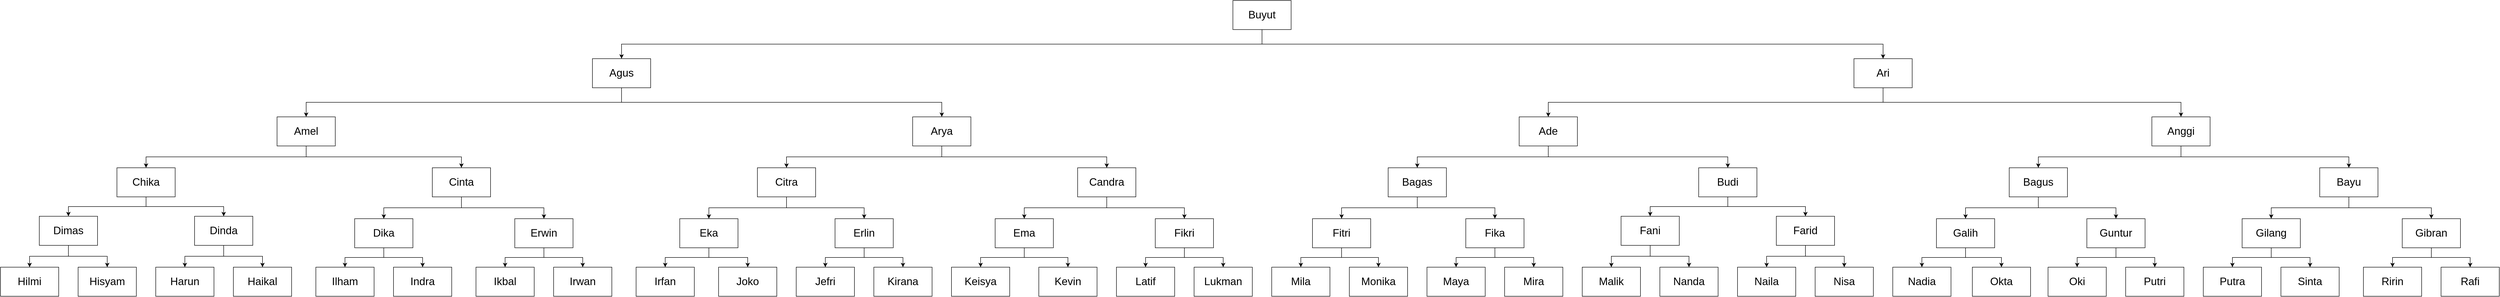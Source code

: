 <mxfile version="20.4.1" type="device"><diagram id="p3vUcZ-aBNXebe9ibg3C" name="Halaman-1"><mxGraphModel dx="4494" dy="1709" grid="1" gridSize="10" guides="1" tooltips="1" connect="1" arrows="1" fold="1" page="1" pageScale="1" pageWidth="827" pageHeight="1169" math="0" shadow="0"><root><mxCell id="0"/><mxCell id="1" parent="0"/><mxCell id="5IPnTaFamAtu9_tIK5I4-37" style="edgeStyle=orthogonalEdgeStyle;rounded=0;orthogonalLoop=1;jettySize=auto;html=1;exitX=0.5;exitY=1;exitDx=0;exitDy=0;entryX=0.5;entryY=0;entryDx=0;entryDy=0;fontSize=22;" parent="1" source="5IPnTaFamAtu9_tIK5I4-1" target="5IPnTaFamAtu9_tIK5I4-28" edge="1"><mxGeometry relative="1" as="geometry"/></mxCell><mxCell id="5IPnTaFamAtu9_tIK5I4-38" style="edgeStyle=orthogonalEdgeStyle;rounded=0;orthogonalLoop=1;jettySize=auto;html=1;exitX=0.5;exitY=1;exitDx=0;exitDy=0;entryX=0.5;entryY=0;entryDx=0;entryDy=0;fontSize=22;" parent="1" source="5IPnTaFamAtu9_tIK5I4-1" target="5IPnTaFamAtu9_tIK5I4-29" edge="1"><mxGeometry relative="1" as="geometry"/></mxCell><mxCell id="5IPnTaFamAtu9_tIK5I4-1" value="&lt;font style=&quot;font-size: 22px;&quot;&gt;Chika&lt;/font&gt;" style="rounded=0;whiteSpace=wrap;html=1;fontSize=22;" parent="1" vertex="1"><mxGeometry x="-2170" y="485" width="120" height="60" as="geometry"/></mxCell><mxCell id="5IPnTaFamAtu9_tIK5I4-73" style="edgeStyle=orthogonalEdgeStyle;rounded=0;orthogonalLoop=1;jettySize=auto;html=1;exitX=0.5;exitY=1;exitDx=0;exitDy=0;entryX=0.5;entryY=0;entryDx=0;entryDy=0;fontSize=22;" parent="1" source="5IPnTaFamAtu9_tIK5I4-2" target="5IPnTaFamAtu9_tIK5I4-71" edge="1"><mxGeometry relative="1" as="geometry"/></mxCell><mxCell id="5IPnTaFamAtu9_tIK5I4-74" style="edgeStyle=orthogonalEdgeStyle;rounded=0;orthogonalLoop=1;jettySize=auto;html=1;exitX=0.5;exitY=1;exitDx=0;exitDy=0;entryX=0.5;entryY=0;entryDx=0;entryDy=0;fontSize=22;" parent="1" source="5IPnTaFamAtu9_tIK5I4-2" target="5IPnTaFamAtu9_tIK5I4-72" edge="1"><mxGeometry relative="1" as="geometry"/></mxCell><mxCell id="5IPnTaFamAtu9_tIK5I4-2" value="&lt;font style=&quot;font-size: 22px;&quot;&gt;Bayu&lt;/font&gt;" style="rounded=0;whiteSpace=wrap;html=1;fontSize=22;" parent="1" vertex="1"><mxGeometry x="2370" y="485" width="120" height="60" as="geometry"/></mxCell><mxCell id="5IPnTaFamAtu9_tIK5I4-69" style="edgeStyle=orthogonalEdgeStyle;rounded=0;orthogonalLoop=1;jettySize=auto;html=1;exitX=0.5;exitY=1;exitDx=0;exitDy=0;entryX=0.5;entryY=0;entryDx=0;entryDy=0;fontSize=22;" parent="1" source="5IPnTaFamAtu9_tIK5I4-3" target="5IPnTaFamAtu9_tIK5I4-65" edge="1"><mxGeometry relative="1" as="geometry"/></mxCell><mxCell id="5IPnTaFamAtu9_tIK5I4-70" style="edgeStyle=orthogonalEdgeStyle;rounded=0;orthogonalLoop=1;jettySize=auto;html=1;exitX=0.5;exitY=1;exitDx=0;exitDy=0;entryX=0.5;entryY=0;entryDx=0;entryDy=0;fontSize=22;" parent="1" source="5IPnTaFamAtu9_tIK5I4-3" target="5IPnTaFamAtu9_tIK5I4-66" edge="1"><mxGeometry relative="1" as="geometry"/></mxCell><mxCell id="5IPnTaFamAtu9_tIK5I4-3" value="&lt;font style=&quot;font-size: 22px;&quot;&gt;Bagus&lt;/font&gt;" style="rounded=0;whiteSpace=wrap;html=1;fontSize=22;" parent="1" vertex="1"><mxGeometry x="1730" y="485" width="120" height="60" as="geometry"/></mxCell><mxCell id="5IPnTaFamAtu9_tIK5I4-67" style="edgeStyle=orthogonalEdgeStyle;rounded=0;orthogonalLoop=1;jettySize=auto;html=1;exitX=0.5;exitY=1;exitDx=0;exitDy=0;entryX=0.5;entryY=0;entryDx=0;entryDy=0;fontSize=22;" parent="1" source="5IPnTaFamAtu9_tIK5I4-4" target="5IPnTaFamAtu9_tIK5I4-48" edge="1"><mxGeometry relative="1" as="geometry"/></mxCell><mxCell id="5IPnTaFamAtu9_tIK5I4-68" style="edgeStyle=orthogonalEdgeStyle;rounded=0;orthogonalLoop=1;jettySize=auto;html=1;exitX=0.5;exitY=1;exitDx=0;exitDy=0;entryX=0.5;entryY=0;entryDx=0;entryDy=0;fontSize=22;" parent="1" source="5IPnTaFamAtu9_tIK5I4-4" target="5IPnTaFamAtu9_tIK5I4-64" edge="1"><mxGeometry relative="1" as="geometry"/></mxCell><mxCell id="5IPnTaFamAtu9_tIK5I4-4" value="&lt;font style=&quot;font-size: 22px;&quot;&gt;Budi&lt;/font&gt;" style="rounded=0;whiteSpace=wrap;html=1;fontSize=22;" parent="1" vertex="1"><mxGeometry x="1090" y="485" width="120" height="60" as="geometry"/></mxCell><mxCell id="5IPnTaFamAtu9_tIK5I4-62" style="edgeStyle=orthogonalEdgeStyle;rounded=0;orthogonalLoop=1;jettySize=auto;html=1;exitX=0.5;exitY=1;exitDx=0;exitDy=0;entryX=0.5;entryY=0;entryDx=0;entryDy=0;fontSize=22;" parent="1" source="5IPnTaFamAtu9_tIK5I4-5" target="5IPnTaFamAtu9_tIK5I4-50" edge="1"><mxGeometry relative="1" as="geometry"/></mxCell><mxCell id="5IPnTaFamAtu9_tIK5I4-63" style="edgeStyle=orthogonalEdgeStyle;rounded=0;orthogonalLoop=1;jettySize=auto;html=1;exitX=0.5;exitY=1;exitDx=0;exitDy=0;entryX=0.5;entryY=0;entryDx=0;entryDy=0;fontSize=22;" parent="1" source="5IPnTaFamAtu9_tIK5I4-5" target="5IPnTaFamAtu9_tIK5I4-49" edge="1"><mxGeometry relative="1" as="geometry"/></mxCell><mxCell id="5IPnTaFamAtu9_tIK5I4-5" value="&lt;font style=&quot;font-size: 22px;&quot;&gt;Bagas&lt;/font&gt;" style="rounded=0;whiteSpace=wrap;html=1;fontSize=22;" parent="1" vertex="1"><mxGeometry x="450" y="485" width="120" height="60" as="geometry"/></mxCell><mxCell id="5IPnTaFamAtu9_tIK5I4-26" style="edgeStyle=orthogonalEdgeStyle;rounded=0;orthogonalLoop=1;jettySize=auto;html=1;exitX=0.5;exitY=1;exitDx=0;exitDy=0;fontSize=22;" parent="1" source="5IPnTaFamAtu9_tIK5I4-6" target="5IPnTaFamAtu9_tIK5I4-3" edge="1"><mxGeometry relative="1" as="geometry"/></mxCell><mxCell id="5IPnTaFamAtu9_tIK5I4-27" style="edgeStyle=orthogonalEdgeStyle;rounded=0;orthogonalLoop=1;jettySize=auto;html=1;exitX=0.5;exitY=1;exitDx=0;exitDy=0;entryX=0.5;entryY=0;entryDx=0;entryDy=0;fontSize=22;" parent="1" source="5IPnTaFamAtu9_tIK5I4-6" target="5IPnTaFamAtu9_tIK5I4-2" edge="1"><mxGeometry relative="1" as="geometry"/></mxCell><mxCell id="5IPnTaFamAtu9_tIK5I4-6" value="&lt;font style=&quot;font-size: 22px;&quot;&gt;Anggi&lt;/font&gt;" style="rounded=0;whiteSpace=wrap;html=1;fontSize=22;" parent="1" vertex="1"><mxGeometry x="2024" y="380" width="120" height="60" as="geometry"/></mxCell><mxCell id="5IPnTaFamAtu9_tIK5I4-24" style="edgeStyle=orthogonalEdgeStyle;rounded=0;orthogonalLoop=1;jettySize=auto;html=1;exitX=0.5;exitY=1;exitDx=0;exitDy=0;entryX=0.5;entryY=0;entryDx=0;entryDy=0;fontSize=22;" parent="1" source="5IPnTaFamAtu9_tIK5I4-7" target="5IPnTaFamAtu9_tIK5I4-5" edge="1"><mxGeometry relative="1" as="geometry"/></mxCell><mxCell id="5IPnTaFamAtu9_tIK5I4-25" style="edgeStyle=orthogonalEdgeStyle;rounded=0;orthogonalLoop=1;jettySize=auto;html=1;exitX=0.5;exitY=1;exitDx=0;exitDy=0;entryX=0.5;entryY=0;entryDx=0;entryDy=0;fontSize=22;" parent="1" source="5IPnTaFamAtu9_tIK5I4-7" target="5IPnTaFamAtu9_tIK5I4-4" edge="1"><mxGeometry relative="1" as="geometry"/></mxCell><mxCell id="5IPnTaFamAtu9_tIK5I4-7" value="&lt;font style=&quot;font-size: 22px;&quot;&gt;Ade&lt;/font&gt;" style="rounded=0;whiteSpace=wrap;html=1;fontSize=22;" parent="1" vertex="1"><mxGeometry x="720" y="380" width="120" height="60" as="geometry"/></mxCell><mxCell id="5IPnTaFamAtu9_tIK5I4-15" style="edgeStyle=orthogonalEdgeStyle;rounded=0;orthogonalLoop=1;jettySize=auto;html=1;exitX=0.5;exitY=1;exitDx=0;exitDy=0;entryX=0.5;entryY=0;entryDx=0;entryDy=0;fontSize=22;" parent="1" source="5IPnTaFamAtu9_tIK5I4-8" target="5IPnTaFamAtu9_tIK5I4-12" edge="1"><mxGeometry relative="1" as="geometry"/></mxCell><mxCell id="5IPnTaFamAtu9_tIK5I4-17" style="edgeStyle=orthogonalEdgeStyle;rounded=0;orthogonalLoop=1;jettySize=auto;html=1;exitX=0.5;exitY=1;exitDx=0;exitDy=0;entryX=0.5;entryY=0;entryDx=0;entryDy=0;fontSize=22;" parent="1" source="5IPnTaFamAtu9_tIK5I4-8" target="5IPnTaFamAtu9_tIK5I4-11" edge="1"><mxGeometry relative="1" as="geometry"/></mxCell><mxCell id="5IPnTaFamAtu9_tIK5I4-8" value="&lt;font style=&quot;font-size: 22px;&quot;&gt;Buyut&lt;/font&gt;" style="rounded=0;whiteSpace=wrap;html=1;fontSize=22;" parent="1" vertex="1"><mxGeometry x="130" y="140" width="120" height="60" as="geometry"/></mxCell><mxCell id="5IPnTaFamAtu9_tIK5I4-35" style="edgeStyle=orthogonalEdgeStyle;rounded=0;orthogonalLoop=1;jettySize=auto;html=1;exitX=0.5;exitY=1;exitDx=0;exitDy=0;entryX=0.5;entryY=0;entryDx=0;entryDy=0;fontSize=22;" parent="1" source="5IPnTaFamAtu9_tIK5I4-9" target="5IPnTaFamAtu9_tIK5I4-31" edge="1"><mxGeometry relative="1" as="geometry"/></mxCell><mxCell id="5IPnTaFamAtu9_tIK5I4-36" style="edgeStyle=orthogonalEdgeStyle;rounded=0;orthogonalLoop=1;jettySize=auto;html=1;exitX=0.5;exitY=1;exitDx=0;exitDy=0;entryX=0.5;entryY=0;entryDx=0;entryDy=0;fontSize=22;" parent="1" source="5IPnTaFamAtu9_tIK5I4-9" target="5IPnTaFamAtu9_tIK5I4-30" edge="1"><mxGeometry relative="1" as="geometry"/></mxCell><mxCell id="5IPnTaFamAtu9_tIK5I4-9" value="&lt;font style=&quot;font-size: 22px;&quot;&gt;Arya&lt;/font&gt;" style="rounded=0;whiteSpace=wrap;html=1;fontSize=22;" parent="1" vertex="1"><mxGeometry x="-530" y="380" width="120" height="60" as="geometry"/></mxCell><mxCell id="5IPnTaFamAtu9_tIK5I4-33" style="edgeStyle=orthogonalEdgeStyle;rounded=0;orthogonalLoop=1;jettySize=auto;html=1;exitX=0.5;exitY=1;exitDx=0;exitDy=0;entryX=0.5;entryY=0;entryDx=0;entryDy=0;fontSize=22;" parent="1" source="5IPnTaFamAtu9_tIK5I4-10" target="5IPnTaFamAtu9_tIK5I4-1" edge="1"><mxGeometry relative="1" as="geometry"/></mxCell><mxCell id="5IPnTaFamAtu9_tIK5I4-34" style="edgeStyle=orthogonalEdgeStyle;rounded=0;orthogonalLoop=1;jettySize=auto;html=1;exitX=0.5;exitY=1;exitDx=0;exitDy=0;entryX=0.5;entryY=0;entryDx=0;entryDy=0;fontSize=22;" parent="1" source="5IPnTaFamAtu9_tIK5I4-10" target="5IPnTaFamAtu9_tIK5I4-32" edge="1"><mxGeometry relative="1" as="geometry"/></mxCell><mxCell id="5IPnTaFamAtu9_tIK5I4-10" value="&lt;font style=&quot;font-size: 22px;&quot;&gt;Amel&lt;/font&gt;" style="rounded=0;whiteSpace=wrap;html=1;fontSize=22;" parent="1" vertex="1"><mxGeometry x="-1840" y="380" width="120" height="60" as="geometry"/></mxCell><mxCell id="5IPnTaFamAtu9_tIK5I4-20" style="edgeStyle=orthogonalEdgeStyle;rounded=0;orthogonalLoop=1;jettySize=auto;html=1;exitX=0.5;exitY=1;exitDx=0;exitDy=0;entryX=0.5;entryY=0;entryDx=0;entryDy=0;fontSize=22;" parent="1" source="5IPnTaFamAtu9_tIK5I4-11" target="5IPnTaFamAtu9_tIK5I4-7" edge="1"><mxGeometry relative="1" as="geometry"/></mxCell><mxCell id="5IPnTaFamAtu9_tIK5I4-21" style="edgeStyle=orthogonalEdgeStyle;rounded=0;orthogonalLoop=1;jettySize=auto;html=1;exitX=0.5;exitY=1;exitDx=0;exitDy=0;entryX=0.5;entryY=0;entryDx=0;entryDy=0;fontSize=22;" parent="1" source="5IPnTaFamAtu9_tIK5I4-11" target="5IPnTaFamAtu9_tIK5I4-6" edge="1"><mxGeometry relative="1" as="geometry"/></mxCell><mxCell id="5IPnTaFamAtu9_tIK5I4-11" value="&lt;font style=&quot;font-size: 22px;&quot;&gt;Ari&lt;/font&gt;" style="rounded=0;whiteSpace=wrap;html=1;fontSize=22;" parent="1" vertex="1"><mxGeometry x="1410" y="260" width="120" height="60" as="geometry"/></mxCell><mxCell id="5IPnTaFamAtu9_tIK5I4-18" style="edgeStyle=orthogonalEdgeStyle;rounded=0;orthogonalLoop=1;jettySize=auto;html=1;exitX=0.5;exitY=1;exitDx=0;exitDy=0;entryX=0.5;entryY=0;entryDx=0;entryDy=0;fontSize=22;" parent="1" source="5IPnTaFamAtu9_tIK5I4-12" target="5IPnTaFamAtu9_tIK5I4-10" edge="1"><mxGeometry relative="1" as="geometry"/></mxCell><mxCell id="5IPnTaFamAtu9_tIK5I4-19" style="edgeStyle=orthogonalEdgeStyle;rounded=0;orthogonalLoop=1;jettySize=auto;html=1;exitX=0.5;exitY=1;exitDx=0;exitDy=0;entryX=0.5;entryY=0;entryDx=0;entryDy=0;fontSize=22;" parent="1" source="5IPnTaFamAtu9_tIK5I4-12" target="5IPnTaFamAtu9_tIK5I4-9" edge="1"><mxGeometry relative="1" as="geometry"/></mxCell><mxCell id="5IPnTaFamAtu9_tIK5I4-12" value="&lt;font style=&quot;font-size: 22px;&quot;&gt;Agus&lt;/font&gt;" style="rounded=0;whiteSpace=wrap;html=1;fontSize=22;" parent="1" vertex="1"><mxGeometry x="-1190" y="260" width="120" height="60" as="geometry"/></mxCell><mxCell id="5IPnTaFamAtu9_tIK5I4-81" style="edgeStyle=orthogonalEdgeStyle;rounded=0;orthogonalLoop=1;jettySize=auto;html=1;exitX=0.5;exitY=1;exitDx=0;exitDy=0;entryX=0.5;entryY=0;entryDx=0;entryDy=0;fontSize=22;" parent="1" source="5IPnTaFamAtu9_tIK5I4-28" target="5IPnTaFamAtu9_tIK5I4-76" edge="1"><mxGeometry relative="1" as="geometry"/></mxCell><mxCell id="5IPnTaFamAtu9_tIK5I4-82" style="edgeStyle=orthogonalEdgeStyle;rounded=0;orthogonalLoop=1;jettySize=auto;html=1;exitX=0.5;exitY=1;exitDx=0;exitDy=0;entryX=0.5;entryY=0;entryDx=0;entryDy=0;fontSize=22;" parent="1" source="5IPnTaFamAtu9_tIK5I4-28" target="5IPnTaFamAtu9_tIK5I4-75" edge="1"><mxGeometry relative="1" as="geometry"/></mxCell><mxCell id="5IPnTaFamAtu9_tIK5I4-28" value="&lt;font style=&quot;font-size: 22px;&quot;&gt;Dimas&lt;/font&gt;" style="rounded=0;whiteSpace=wrap;html=1;fontSize=22;" parent="1" vertex="1"><mxGeometry x="-2330" y="585" width="120" height="60" as="geometry"/></mxCell><mxCell id="5IPnTaFamAtu9_tIK5I4-83" style="edgeStyle=orthogonalEdgeStyle;rounded=0;orthogonalLoop=1;jettySize=auto;html=1;exitX=0.5;exitY=1;exitDx=0;exitDy=0;entryX=0.5;entryY=0;entryDx=0;entryDy=0;fontSize=22;" parent="1" source="5IPnTaFamAtu9_tIK5I4-29" target="5IPnTaFamAtu9_tIK5I4-78" edge="1"><mxGeometry relative="1" as="geometry"/></mxCell><mxCell id="5IPnTaFamAtu9_tIK5I4-84" style="edgeStyle=orthogonalEdgeStyle;rounded=0;orthogonalLoop=1;jettySize=auto;html=1;exitX=0.5;exitY=1;exitDx=0;exitDy=0;entryX=0.5;entryY=0;entryDx=0;entryDy=0;fontSize=22;" parent="1" source="5IPnTaFamAtu9_tIK5I4-29" target="5IPnTaFamAtu9_tIK5I4-77" edge="1"><mxGeometry relative="1" as="geometry"/></mxCell><mxCell id="5IPnTaFamAtu9_tIK5I4-29" value="&lt;font style=&quot;font-size: 22px;&quot;&gt;Dinda&lt;/font&gt;" style="rounded=0;whiteSpace=wrap;html=1;fontSize=22;" parent="1" vertex="1"><mxGeometry x="-2010" y="585" width="120" height="60" as="geometry"/></mxCell><mxCell id="5IPnTaFamAtu9_tIK5I4-56" style="edgeStyle=orthogonalEdgeStyle;rounded=0;orthogonalLoop=1;jettySize=auto;html=1;exitX=0.5;exitY=1;exitDx=0;exitDy=0;entryX=0.5;entryY=0;entryDx=0;entryDy=0;fontSize=22;" parent="1" source="5IPnTaFamAtu9_tIK5I4-30" target="5IPnTaFamAtu9_tIK5I4-46" edge="1"><mxGeometry relative="1" as="geometry"/></mxCell><mxCell id="5IPnTaFamAtu9_tIK5I4-57" style="edgeStyle=orthogonalEdgeStyle;rounded=0;orthogonalLoop=1;jettySize=auto;html=1;exitX=0.5;exitY=1;exitDx=0;exitDy=0;entryX=0.5;entryY=0;entryDx=0;entryDy=0;fontSize=22;" parent="1" source="5IPnTaFamAtu9_tIK5I4-30" target="5IPnTaFamAtu9_tIK5I4-47" edge="1"><mxGeometry relative="1" as="geometry"/></mxCell><mxCell id="5IPnTaFamAtu9_tIK5I4-30" value="&lt;font style=&quot;font-size: 22px;&quot;&gt;Candra&lt;/font&gt;" style="rounded=0;whiteSpace=wrap;html=1;fontSize=22;" parent="1" vertex="1"><mxGeometry x="-190" y="485" width="120" height="60" as="geometry"/></mxCell><mxCell id="5IPnTaFamAtu9_tIK5I4-53" style="edgeStyle=orthogonalEdgeStyle;rounded=0;orthogonalLoop=1;jettySize=auto;html=1;exitX=0.5;exitY=1;exitDx=0;exitDy=0;entryX=0.5;entryY=0;entryDx=0;entryDy=0;fontSize=22;" parent="1" source="5IPnTaFamAtu9_tIK5I4-31" target="5IPnTaFamAtu9_tIK5I4-39" edge="1"><mxGeometry relative="1" as="geometry"/></mxCell><mxCell id="5IPnTaFamAtu9_tIK5I4-54" style="edgeStyle=orthogonalEdgeStyle;rounded=0;orthogonalLoop=1;jettySize=auto;html=1;exitX=0.5;exitY=1;exitDx=0;exitDy=0;entryX=0.5;entryY=0;entryDx=0;entryDy=0;fontSize=22;" parent="1" source="5IPnTaFamAtu9_tIK5I4-31" target="5IPnTaFamAtu9_tIK5I4-45" edge="1"><mxGeometry relative="1" as="geometry"/></mxCell><mxCell id="5IPnTaFamAtu9_tIK5I4-31" value="&lt;font style=&quot;font-size: 22px;&quot;&gt;Citra&lt;/font&gt;" style="rounded=0;whiteSpace=wrap;html=1;fontSize=22;" parent="1" vertex="1"><mxGeometry x="-850" y="485" width="120" height="60" as="geometry"/></mxCell><mxCell id="5IPnTaFamAtu9_tIK5I4-42" style="edgeStyle=orthogonalEdgeStyle;rounded=0;orthogonalLoop=1;jettySize=auto;html=1;exitX=0.5;exitY=1;exitDx=0;exitDy=0;entryX=0.5;entryY=0;entryDx=0;entryDy=0;fontSize=22;" parent="1" source="5IPnTaFamAtu9_tIK5I4-32" target="5IPnTaFamAtu9_tIK5I4-40" edge="1"><mxGeometry relative="1" as="geometry"/></mxCell><mxCell id="5IPnTaFamAtu9_tIK5I4-43" style="edgeStyle=orthogonalEdgeStyle;rounded=0;orthogonalLoop=1;jettySize=auto;html=1;exitX=0.5;exitY=1;exitDx=0;exitDy=0;entryX=0.5;entryY=0;entryDx=0;entryDy=0;fontSize=22;" parent="1" source="5IPnTaFamAtu9_tIK5I4-32" target="5IPnTaFamAtu9_tIK5I4-41" edge="1"><mxGeometry relative="1" as="geometry"/></mxCell><mxCell id="5IPnTaFamAtu9_tIK5I4-32" value="&lt;font style=&quot;font-size: 22px;&quot;&gt;Cinta&lt;/font&gt;" style="rounded=0;whiteSpace=wrap;html=1;fontSize=22;" parent="1" vertex="1"><mxGeometry x="-1520" y="485" width="120" height="60" as="geometry"/></mxCell><mxCell id="5IPnTaFamAtu9_tIK5I4-102" style="edgeStyle=orthogonalEdgeStyle;rounded=0;orthogonalLoop=1;jettySize=auto;html=1;exitX=0.5;exitY=1;exitDx=0;exitDy=0;entryX=0.5;entryY=0;entryDx=0;entryDy=0;fontSize=22;" parent="1" source="5IPnTaFamAtu9_tIK5I4-39" target="5IPnTaFamAtu9_tIK5I4-92" edge="1"><mxGeometry relative="1" as="geometry"/></mxCell><mxCell id="5IPnTaFamAtu9_tIK5I4-103" style="edgeStyle=orthogonalEdgeStyle;rounded=0;orthogonalLoop=1;jettySize=auto;html=1;exitX=0.5;exitY=1;exitDx=0;exitDy=0;entryX=0.5;entryY=0;entryDx=0;entryDy=0;fontSize=22;" parent="1" source="5IPnTaFamAtu9_tIK5I4-39" target="5IPnTaFamAtu9_tIK5I4-89" edge="1"><mxGeometry relative="1" as="geometry"/></mxCell><mxCell id="5IPnTaFamAtu9_tIK5I4-39" value="&lt;font style=&quot;font-size: 22px;&quot;&gt;Eka&lt;/font&gt;" style="rounded=0;whiteSpace=wrap;html=1;fontSize=22;" parent="1" vertex="1"><mxGeometry x="-1010" y="590" width="120" height="60" as="geometry"/></mxCell><mxCell id="5IPnTaFamAtu9_tIK5I4-85" style="edgeStyle=orthogonalEdgeStyle;rounded=0;orthogonalLoop=1;jettySize=auto;html=1;exitX=0.5;exitY=1;exitDx=0;exitDy=0;entryX=0.5;entryY=0;entryDx=0;entryDy=0;fontSize=22;" parent="1" source="5IPnTaFamAtu9_tIK5I4-40" target="5IPnTaFamAtu9_tIK5I4-79" edge="1"><mxGeometry relative="1" as="geometry"/></mxCell><mxCell id="5IPnTaFamAtu9_tIK5I4-86" style="edgeStyle=orthogonalEdgeStyle;rounded=0;orthogonalLoop=1;jettySize=auto;html=1;exitX=0.5;exitY=1;exitDx=0;exitDy=0;entryX=0.5;entryY=0;entryDx=0;entryDy=0;fontSize=22;" parent="1" source="5IPnTaFamAtu9_tIK5I4-40" target="5IPnTaFamAtu9_tIK5I4-80" edge="1"><mxGeometry relative="1" as="geometry"/></mxCell><mxCell id="5IPnTaFamAtu9_tIK5I4-40" value="&lt;font style=&quot;font-size: 22px;&quot;&gt;Dika&lt;/font&gt;" style="rounded=0;whiteSpace=wrap;html=1;fontSize=22;" parent="1" vertex="1"><mxGeometry x="-1680" y="590" width="120" height="60" as="geometry"/></mxCell><mxCell id="5IPnTaFamAtu9_tIK5I4-93" style="edgeStyle=orthogonalEdgeStyle;rounded=0;orthogonalLoop=1;jettySize=auto;html=1;exitX=0.5;exitY=1;exitDx=0;exitDy=0;entryX=0.5;entryY=0;entryDx=0;entryDy=0;fontSize=22;" parent="1" source="5IPnTaFamAtu9_tIK5I4-41" target="5IPnTaFamAtu9_tIK5I4-90" edge="1"><mxGeometry relative="1" as="geometry"/></mxCell><mxCell id="5IPnTaFamAtu9_tIK5I4-94" style="edgeStyle=orthogonalEdgeStyle;rounded=0;orthogonalLoop=1;jettySize=auto;html=1;exitX=0.5;exitY=1;exitDx=0;exitDy=0;entryX=0.5;entryY=0;entryDx=0;entryDy=0;fontSize=22;" parent="1" source="5IPnTaFamAtu9_tIK5I4-41" target="5IPnTaFamAtu9_tIK5I4-91" edge="1"><mxGeometry relative="1" as="geometry"/></mxCell><mxCell id="5IPnTaFamAtu9_tIK5I4-41" value="&lt;font style=&quot;font-size: 22px;&quot;&gt;Erwin&lt;/font&gt;" style="rounded=0;whiteSpace=wrap;html=1;fontSize=22;" parent="1" vertex="1"><mxGeometry x="-1350" y="590" width="120" height="60" as="geometry"/></mxCell><mxCell id="5IPnTaFamAtu9_tIK5I4-104" style="edgeStyle=orthogonalEdgeStyle;rounded=0;orthogonalLoop=1;jettySize=auto;html=1;exitX=0.5;exitY=1;exitDx=0;exitDy=0;entryX=0.5;entryY=0;entryDx=0;entryDy=0;fontSize=22;" parent="1" source="5IPnTaFamAtu9_tIK5I4-45" target="5IPnTaFamAtu9_tIK5I4-96" edge="1"><mxGeometry relative="1" as="geometry"/></mxCell><mxCell id="5IPnTaFamAtu9_tIK5I4-105" style="edgeStyle=orthogonalEdgeStyle;rounded=0;orthogonalLoop=1;jettySize=auto;html=1;exitX=0.5;exitY=1;exitDx=0;exitDy=0;entryX=0.5;entryY=0;entryDx=0;entryDy=0;fontSize=22;" parent="1" source="5IPnTaFamAtu9_tIK5I4-45" target="5IPnTaFamAtu9_tIK5I4-97" edge="1"><mxGeometry relative="1" as="geometry"/></mxCell><mxCell id="5IPnTaFamAtu9_tIK5I4-45" value="&lt;font style=&quot;font-size: 22px;&quot;&gt;Erlin&lt;/font&gt;" style="rounded=0;whiteSpace=wrap;html=1;fontSize=22;" parent="1" vertex="1"><mxGeometry x="-690" y="590" width="120" height="60" as="geometry"/></mxCell><mxCell id="5IPnTaFamAtu9_tIK5I4-106" style="edgeStyle=orthogonalEdgeStyle;rounded=0;orthogonalLoop=1;jettySize=auto;html=1;exitX=0.5;exitY=1;exitDx=0;exitDy=0;entryX=0.5;entryY=0;entryDx=0;entryDy=0;fontSize=22;" parent="1" source="5IPnTaFamAtu9_tIK5I4-46" target="5IPnTaFamAtu9_tIK5I4-98" edge="1"><mxGeometry relative="1" as="geometry"/></mxCell><mxCell id="5IPnTaFamAtu9_tIK5I4-107" style="edgeStyle=orthogonalEdgeStyle;rounded=0;orthogonalLoop=1;jettySize=auto;html=1;exitX=0.5;exitY=1;exitDx=0;exitDy=0;entryX=0.5;entryY=0;entryDx=0;entryDy=0;fontSize=22;" parent="1" source="5IPnTaFamAtu9_tIK5I4-46" target="5IPnTaFamAtu9_tIK5I4-99" edge="1"><mxGeometry relative="1" as="geometry"/></mxCell><mxCell id="5IPnTaFamAtu9_tIK5I4-46" value="&lt;font style=&quot;font-size: 22px;&quot;&gt;Ema&lt;/font&gt;" style="rounded=0;whiteSpace=wrap;html=1;fontSize=22;" parent="1" vertex="1"><mxGeometry x="-360" y="590" width="120" height="60" as="geometry"/></mxCell><mxCell id="5IPnTaFamAtu9_tIK5I4-118" style="edgeStyle=orthogonalEdgeStyle;rounded=0;orthogonalLoop=1;jettySize=auto;html=1;exitX=0.5;exitY=1;exitDx=0;exitDy=0;entryX=0.5;entryY=0;entryDx=0;entryDy=0;fontSize=22;" parent="1" source="5IPnTaFamAtu9_tIK5I4-47" target="5IPnTaFamAtu9_tIK5I4-100" edge="1"><mxGeometry relative="1" as="geometry"/></mxCell><mxCell id="5IPnTaFamAtu9_tIK5I4-119" style="edgeStyle=orthogonalEdgeStyle;rounded=0;orthogonalLoop=1;jettySize=auto;html=1;exitX=0.5;exitY=1;exitDx=0;exitDy=0;entryX=0.5;entryY=0;entryDx=0;entryDy=0;fontSize=22;" parent="1" source="5IPnTaFamAtu9_tIK5I4-47" target="5IPnTaFamAtu9_tIK5I4-108" edge="1"><mxGeometry relative="1" as="geometry"/></mxCell><mxCell id="5IPnTaFamAtu9_tIK5I4-47" value="&lt;font style=&quot;font-size: 22px;&quot;&gt;Fikri&lt;/font&gt;" style="rounded=0;whiteSpace=wrap;html=1;fontSize=22;" parent="1" vertex="1"><mxGeometry x="-30" y="590" width="120" height="60" as="geometry"/></mxCell><mxCell id="5IPnTaFamAtu9_tIK5I4-124" style="edgeStyle=orthogonalEdgeStyle;rounded=0;orthogonalLoop=1;jettySize=auto;html=1;exitX=0.5;exitY=1;exitDx=0;exitDy=0;entryX=0.5;entryY=0;entryDx=0;entryDy=0;fontSize=22;" parent="1" source="5IPnTaFamAtu9_tIK5I4-48" target="5IPnTaFamAtu9_tIK5I4-117" edge="1"><mxGeometry relative="1" as="geometry"/></mxCell><mxCell id="5IPnTaFamAtu9_tIK5I4-125" style="edgeStyle=orthogonalEdgeStyle;rounded=0;orthogonalLoop=1;jettySize=auto;html=1;exitX=0.5;exitY=1;exitDx=0;exitDy=0;entryX=0.5;entryY=0;entryDx=0;entryDy=0;fontSize=22;" parent="1" source="5IPnTaFamAtu9_tIK5I4-48" target="5IPnTaFamAtu9_tIK5I4-111" edge="1"><mxGeometry relative="1" as="geometry"/></mxCell><mxCell id="5IPnTaFamAtu9_tIK5I4-48" value="&lt;font style=&quot;font-size: 22px;&quot;&gt;Fani&lt;/font&gt;" style="rounded=0;whiteSpace=wrap;html=1;fontSize=22;" parent="1" vertex="1"><mxGeometry x="930" y="585" width="120" height="60" as="geometry"/></mxCell><mxCell id="5IPnTaFamAtu9_tIK5I4-122" style="edgeStyle=orthogonalEdgeStyle;rounded=0;orthogonalLoop=1;jettySize=auto;html=1;exitX=0.5;exitY=1;exitDx=0;exitDy=0;entryX=0.5;entryY=0;entryDx=0;entryDy=0;fontSize=22;" parent="1" source="5IPnTaFamAtu9_tIK5I4-49" target="5IPnTaFamAtu9_tIK5I4-112" edge="1"><mxGeometry relative="1" as="geometry"/></mxCell><mxCell id="5IPnTaFamAtu9_tIK5I4-123" style="edgeStyle=orthogonalEdgeStyle;rounded=0;orthogonalLoop=1;jettySize=auto;html=1;exitX=0.5;exitY=1;exitDx=0;exitDy=0;entryX=0.5;entryY=0;entryDx=0;entryDy=0;fontSize=22;" parent="1" source="5IPnTaFamAtu9_tIK5I4-49" target="5IPnTaFamAtu9_tIK5I4-116" edge="1"><mxGeometry relative="1" as="geometry"/></mxCell><mxCell id="5IPnTaFamAtu9_tIK5I4-49" value="&lt;font style=&quot;font-size: 22px;&quot;&gt;Fika&lt;/font&gt;" style="rounded=0;whiteSpace=wrap;html=1;fontSize=22;" parent="1" vertex="1"><mxGeometry x="610" y="590" width="120" height="60" as="geometry"/></mxCell><mxCell id="5IPnTaFamAtu9_tIK5I4-120" style="edgeStyle=orthogonalEdgeStyle;rounded=0;orthogonalLoop=1;jettySize=auto;html=1;exitX=0.5;exitY=1;exitDx=0;exitDy=0;entryX=0.5;entryY=0;entryDx=0;entryDy=0;fontSize=22;" parent="1" source="5IPnTaFamAtu9_tIK5I4-50" target="5IPnTaFamAtu9_tIK5I4-114" edge="1"><mxGeometry relative="1" as="geometry"/></mxCell><mxCell id="5IPnTaFamAtu9_tIK5I4-121" style="edgeStyle=orthogonalEdgeStyle;rounded=0;orthogonalLoop=1;jettySize=auto;html=1;exitX=0.5;exitY=1;exitDx=0;exitDy=0;entryX=0.5;entryY=0;entryDx=0;entryDy=0;fontSize=22;" parent="1" source="5IPnTaFamAtu9_tIK5I4-50" target="5IPnTaFamAtu9_tIK5I4-109" edge="1"><mxGeometry relative="1" as="geometry"/></mxCell><mxCell id="5IPnTaFamAtu9_tIK5I4-50" value="&lt;font style=&quot;font-size: 22px;&quot;&gt;Fitri&lt;/font&gt;" style="rounded=0;whiteSpace=wrap;html=1;fontSize=22;" parent="1" vertex="1"><mxGeometry x="294" y="590" width="120" height="60" as="geometry"/></mxCell><mxCell id="5IPnTaFamAtu9_tIK5I4-51" style="edgeStyle=orthogonalEdgeStyle;rounded=0;orthogonalLoop=1;jettySize=auto;html=1;exitX=0.5;exitY=1;exitDx=0;exitDy=0;fontSize=22;" parent="1" source="5IPnTaFamAtu9_tIK5I4-50" target="5IPnTaFamAtu9_tIK5I4-50" edge="1"><mxGeometry relative="1" as="geometry"/></mxCell><mxCell id="5IPnTaFamAtu9_tIK5I4-126" style="edgeStyle=orthogonalEdgeStyle;rounded=0;orthogonalLoop=1;jettySize=auto;html=1;exitX=0.5;exitY=1;exitDx=0;exitDy=0;entryX=0.5;entryY=0;entryDx=0;entryDy=0;fontSize=22;" parent="1" source="5IPnTaFamAtu9_tIK5I4-64" target="5IPnTaFamAtu9_tIK5I4-110" edge="1"><mxGeometry relative="1" as="geometry"/></mxCell><mxCell id="5IPnTaFamAtu9_tIK5I4-127" style="edgeStyle=orthogonalEdgeStyle;rounded=0;orthogonalLoop=1;jettySize=auto;html=1;exitX=0.5;exitY=1;exitDx=0;exitDy=0;entryX=0.5;entryY=0;entryDx=0;entryDy=0;fontSize=22;" parent="1" source="5IPnTaFamAtu9_tIK5I4-64" target="5IPnTaFamAtu9_tIK5I4-113" edge="1"><mxGeometry relative="1" as="geometry"/></mxCell><mxCell id="5IPnTaFamAtu9_tIK5I4-64" value="&lt;font style=&quot;font-size: 22px;&quot;&gt;Farid&lt;/font&gt;" style="rounded=0;whiteSpace=wrap;html=1;fontSize=22;" parent="1" vertex="1"><mxGeometry x="1250" y="585" width="120" height="60" as="geometry"/></mxCell><mxCell id="5IPnTaFamAtu9_tIK5I4-135" style="edgeStyle=orthogonalEdgeStyle;rounded=0;orthogonalLoop=1;jettySize=auto;html=1;exitX=0.5;exitY=1;exitDx=0;exitDy=0;entryX=0.5;entryY=0;entryDx=0;entryDy=0;fontSize=22;" parent="1" source="5IPnTaFamAtu9_tIK5I4-65" target="5IPnTaFamAtu9_tIK5I4-115" edge="1"><mxGeometry relative="1" as="geometry"/></mxCell><mxCell id="5IPnTaFamAtu9_tIK5I4-136" style="edgeStyle=orthogonalEdgeStyle;rounded=0;orthogonalLoop=1;jettySize=auto;html=1;exitX=0.5;exitY=1;exitDx=0;exitDy=0;entryX=0.5;entryY=0;entryDx=0;entryDy=0;fontSize=22;" parent="1" source="5IPnTaFamAtu9_tIK5I4-65" target="5IPnTaFamAtu9_tIK5I4-128" edge="1"><mxGeometry relative="1" as="geometry"/></mxCell><mxCell id="5IPnTaFamAtu9_tIK5I4-65" value="&lt;font style=&quot;font-size: 22px;&quot;&gt;Galih&lt;/font&gt;" style="rounded=0;whiteSpace=wrap;html=1;fontSize=22;" parent="1" vertex="1"><mxGeometry x="1580" y="590" width="120" height="60" as="geometry"/></mxCell><mxCell id="5IPnTaFamAtu9_tIK5I4-137" style="edgeStyle=orthogonalEdgeStyle;rounded=0;orthogonalLoop=1;jettySize=auto;html=1;exitX=0.5;exitY=1;exitDx=0;exitDy=0;entryX=0.5;entryY=0;entryDx=0;entryDy=0;fontSize=22;" parent="1" source="5IPnTaFamAtu9_tIK5I4-66" target="5IPnTaFamAtu9_tIK5I4-132" edge="1"><mxGeometry relative="1" as="geometry"/></mxCell><mxCell id="5IPnTaFamAtu9_tIK5I4-138" style="edgeStyle=orthogonalEdgeStyle;rounded=0;orthogonalLoop=1;jettySize=auto;html=1;exitX=0.5;exitY=1;exitDx=0;exitDy=0;entryX=0.5;entryY=0;entryDx=0;entryDy=0;fontSize=22;" parent="1" source="5IPnTaFamAtu9_tIK5I4-66" target="5IPnTaFamAtu9_tIK5I4-129" edge="1"><mxGeometry relative="1" as="geometry"/></mxCell><mxCell id="5IPnTaFamAtu9_tIK5I4-66" value="&lt;font style=&quot;font-size: 22px;&quot;&gt;Guntur&lt;/font&gt;" style="rounded=0;whiteSpace=wrap;html=1;fontSize=22;" parent="1" vertex="1"><mxGeometry x="1890" y="590" width="120" height="60" as="geometry"/></mxCell><mxCell id="5IPnTaFamAtu9_tIK5I4-139" style="edgeStyle=orthogonalEdgeStyle;rounded=0;orthogonalLoop=1;jettySize=auto;html=1;exitX=0.5;exitY=1;exitDx=0;exitDy=0;entryX=0.5;entryY=0;entryDx=0;entryDy=0;fontSize=22;" parent="1" source="5IPnTaFamAtu9_tIK5I4-71" target="5IPnTaFamAtu9_tIK5I4-130" edge="1"><mxGeometry relative="1" as="geometry"/></mxCell><mxCell id="5IPnTaFamAtu9_tIK5I4-140" style="edgeStyle=orthogonalEdgeStyle;rounded=0;orthogonalLoop=1;jettySize=auto;html=1;exitX=0.5;exitY=1;exitDx=0;exitDy=0;entryX=0.5;entryY=0;entryDx=0;entryDy=0;fontSize=22;" parent="1" source="5IPnTaFamAtu9_tIK5I4-71" target="5IPnTaFamAtu9_tIK5I4-131" edge="1"><mxGeometry relative="1" as="geometry"/></mxCell><mxCell id="5IPnTaFamAtu9_tIK5I4-71" value="&lt;font style=&quot;font-size: 22px;&quot;&gt;Gilang&lt;/font&gt;" style="rounded=0;whiteSpace=wrap;html=1;fontSize=22;" parent="1" vertex="1"><mxGeometry x="2210" y="590" width="120" height="60" as="geometry"/></mxCell><mxCell id="5IPnTaFamAtu9_tIK5I4-143" style="edgeStyle=orthogonalEdgeStyle;rounded=0;orthogonalLoop=1;jettySize=auto;html=1;exitX=0.5;exitY=1;exitDx=0;exitDy=0;entryX=0.5;entryY=0;entryDx=0;entryDy=0;fontSize=22;" parent="1" source="5IPnTaFamAtu9_tIK5I4-72" target="5IPnTaFamAtu9_tIK5I4-141" edge="1"><mxGeometry relative="1" as="geometry"/></mxCell><mxCell id="5IPnTaFamAtu9_tIK5I4-144" style="edgeStyle=orthogonalEdgeStyle;rounded=0;orthogonalLoop=1;jettySize=auto;html=1;exitX=0.5;exitY=1;exitDx=0;exitDy=0;entryX=0.5;entryY=0;entryDx=0;entryDy=0;fontSize=22;" parent="1" source="5IPnTaFamAtu9_tIK5I4-72" target="5IPnTaFamAtu9_tIK5I4-142" edge="1"><mxGeometry relative="1" as="geometry"/></mxCell><mxCell id="5IPnTaFamAtu9_tIK5I4-72" value="&lt;font style=&quot;font-size: 22px;&quot;&gt;Gibran&lt;/font&gt;" style="rounded=0;whiteSpace=wrap;html=1;fontSize=22;" parent="1" vertex="1"><mxGeometry x="2540" y="590" width="120" height="60" as="geometry"/></mxCell><mxCell id="5IPnTaFamAtu9_tIK5I4-75" value="&lt;font style=&quot;font-size: 22px;&quot;&gt;Hisyam&lt;/font&gt;" style="rounded=0;whiteSpace=wrap;html=1;fontSize=22;" parent="1" vertex="1"><mxGeometry x="-2250" y="690" width="120" height="60" as="geometry"/></mxCell><mxCell id="5IPnTaFamAtu9_tIK5I4-76" value="&lt;font style=&quot;font-size: 22px;&quot;&gt;Hilmi&lt;/font&gt;" style="rounded=0;whiteSpace=wrap;html=1;fontSize=22;" parent="1" vertex="1"><mxGeometry x="-2410" y="690" width="120" height="60" as="geometry"/></mxCell><mxCell id="5IPnTaFamAtu9_tIK5I4-77" value="&lt;font style=&quot;font-size: 22px;&quot;&gt;Haikal&lt;/font&gt;" style="rounded=0;whiteSpace=wrap;html=1;fontSize=22;" parent="1" vertex="1"><mxGeometry x="-1930" y="690" width="120" height="60" as="geometry"/></mxCell><mxCell id="5IPnTaFamAtu9_tIK5I4-78" value="&lt;font style=&quot;font-size: 22px;&quot;&gt;Harun&lt;/font&gt;" style="rounded=0;whiteSpace=wrap;html=1;fontSize=22;" parent="1" vertex="1"><mxGeometry x="-2090" y="690" width="120" height="60" as="geometry"/></mxCell><mxCell id="5IPnTaFamAtu9_tIK5I4-79" value="&lt;font style=&quot;font-size: 22px;&quot;&gt;Ilham&lt;/font&gt;" style="rounded=0;whiteSpace=wrap;html=1;fontSize=22;" parent="1" vertex="1"><mxGeometry x="-1760" y="690" width="120" height="60" as="geometry"/></mxCell><mxCell id="5IPnTaFamAtu9_tIK5I4-80" value="&lt;font style=&quot;font-size: 22px;&quot;&gt;Indra&lt;/font&gt;" style="rounded=0;whiteSpace=wrap;html=1;fontSize=22;" parent="1" vertex="1"><mxGeometry x="-1600" y="690" width="120" height="60" as="geometry"/></mxCell><mxCell id="5IPnTaFamAtu9_tIK5I4-89" value="&lt;font style=&quot;font-size: 22px;&quot;&gt;Joko&lt;/font&gt;" style="rounded=0;whiteSpace=wrap;html=1;fontSize=22;" parent="1" vertex="1"><mxGeometry x="-930" y="690" width="120" height="60" as="geometry"/></mxCell><mxCell id="5IPnTaFamAtu9_tIK5I4-90" value="&lt;font style=&quot;font-size: 22px;&quot;&gt;Ikbal&lt;/font&gt;" style="rounded=0;whiteSpace=wrap;html=1;fontSize=22;" parent="1" vertex="1"><mxGeometry x="-1430" y="690" width="120" height="60" as="geometry"/></mxCell><mxCell id="5IPnTaFamAtu9_tIK5I4-91" value="&lt;font style=&quot;font-size: 22px;&quot;&gt;Irwan&lt;/font&gt;" style="rounded=0;whiteSpace=wrap;html=1;fontSize=22;" parent="1" vertex="1"><mxGeometry x="-1270" y="690" width="120" height="60" as="geometry"/></mxCell><mxCell id="5IPnTaFamAtu9_tIK5I4-92" value="&lt;font style=&quot;font-size: 22px;&quot;&gt;Irfan&lt;/font&gt;" style="rounded=0;whiteSpace=wrap;html=1;fontSize=22;" parent="1" vertex="1"><mxGeometry x="-1100" y="690" width="120" height="60" as="geometry"/></mxCell><mxCell id="5IPnTaFamAtu9_tIK5I4-96" value="&lt;font style=&quot;font-size: 22px;&quot;&gt;Jefri&lt;/font&gt;" style="rounded=0;whiteSpace=wrap;html=1;fontSize=22;" parent="1" vertex="1"><mxGeometry x="-770" y="690" width="120" height="60" as="geometry"/></mxCell><mxCell id="5IPnTaFamAtu9_tIK5I4-97" value="&lt;font style=&quot;font-size: 22px;&quot;&gt;Kirana&lt;/font&gt;" style="rounded=0;whiteSpace=wrap;html=1;fontSize=22;" parent="1" vertex="1"><mxGeometry x="-610" y="690" width="120" height="60" as="geometry"/></mxCell><mxCell id="5IPnTaFamAtu9_tIK5I4-98" value="&lt;font style=&quot;font-size: 22px;&quot;&gt;Keisya&lt;/font&gt;" style="rounded=0;whiteSpace=wrap;html=1;fontSize=22;" parent="1" vertex="1"><mxGeometry x="-450" y="690" width="120" height="60" as="geometry"/></mxCell><mxCell id="5IPnTaFamAtu9_tIK5I4-99" value="&lt;font style=&quot;font-size: 22px;&quot;&gt;Kevin&lt;/font&gt;" style="rounded=0;whiteSpace=wrap;html=1;fontSize=22;" parent="1" vertex="1"><mxGeometry x="-270" y="690" width="120" height="60" as="geometry"/></mxCell><mxCell id="5IPnTaFamAtu9_tIK5I4-100" value="&lt;font style=&quot;font-size: 22px;&quot;&gt;Latif&lt;/font&gt;" style="rounded=0;whiteSpace=wrap;html=1;fontSize=22;" parent="1" vertex="1"><mxGeometry x="-110" y="690" width="120" height="60" as="geometry"/></mxCell><mxCell id="5IPnTaFamAtu9_tIK5I4-108" value="&lt;font style=&quot;font-size: 22px;&quot;&gt;Lukman&lt;/font&gt;" style="rounded=0;whiteSpace=wrap;html=1;fontSize=22;" parent="1" vertex="1"><mxGeometry x="50" y="690" width="120" height="60" as="geometry"/></mxCell><mxCell id="5IPnTaFamAtu9_tIK5I4-109" value="&lt;font style=&quot;font-size: 22px;&quot;&gt;Monika&lt;/font&gt;" style="rounded=0;whiteSpace=wrap;html=1;fontSize=22;" parent="1" vertex="1"><mxGeometry x="370" y="690" width="120" height="60" as="geometry"/></mxCell><mxCell id="5IPnTaFamAtu9_tIK5I4-110" value="&lt;font style=&quot;font-size: 22px;&quot;&gt;Naila&lt;/font&gt;" style="rounded=0;whiteSpace=wrap;html=1;fontSize=22;" parent="1" vertex="1"><mxGeometry x="1170" y="690" width="120" height="60" as="geometry"/></mxCell><mxCell id="5IPnTaFamAtu9_tIK5I4-111" value="&lt;font style=&quot;font-size: 22px;&quot;&gt;Nanda&lt;/font&gt;" style="rounded=0;whiteSpace=wrap;html=1;fontSize=22;" parent="1" vertex="1"><mxGeometry x="1010" y="690" width="120" height="60" as="geometry"/></mxCell><mxCell id="5IPnTaFamAtu9_tIK5I4-112" value="&lt;font style=&quot;font-size: 22px;&quot;&gt;Maya&lt;/font&gt;" style="rounded=0;whiteSpace=wrap;html=1;fontSize=22;" parent="1" vertex="1"><mxGeometry x="530" y="690" width="120" height="60" as="geometry"/></mxCell><mxCell id="5IPnTaFamAtu9_tIK5I4-113" value="&lt;font style=&quot;font-size: 22px;&quot;&gt;Nisa&lt;/font&gt;" style="rounded=0;whiteSpace=wrap;html=1;fontSize=22;" parent="1" vertex="1"><mxGeometry x="1330" y="690" width="120" height="60" as="geometry"/></mxCell><mxCell id="5IPnTaFamAtu9_tIK5I4-114" value="&lt;font style=&quot;font-size: 22px;&quot;&gt;Mila&lt;/font&gt;" style="rounded=0;whiteSpace=wrap;html=1;fontSize=22;" parent="1" vertex="1"><mxGeometry x="210" y="690" width="120" height="60" as="geometry"/></mxCell><mxCell id="5IPnTaFamAtu9_tIK5I4-115" value="&lt;font style=&quot;font-size: 22px;&quot;&gt;Nadia&lt;/font&gt;" style="rounded=0;whiteSpace=wrap;html=1;fontSize=22;" parent="1" vertex="1"><mxGeometry x="1490" y="690" width="120" height="60" as="geometry"/></mxCell><mxCell id="5IPnTaFamAtu9_tIK5I4-116" value="&lt;font style=&quot;font-size: 22px;&quot;&gt;Mira&lt;/font&gt;" style="rounded=0;whiteSpace=wrap;html=1;fontSize=22;" parent="1" vertex="1"><mxGeometry x="690" y="690" width="120" height="60" as="geometry"/></mxCell><mxCell id="5IPnTaFamAtu9_tIK5I4-117" value="&lt;font style=&quot;font-size: 22px;&quot;&gt;Malik&lt;/font&gt;" style="rounded=0;whiteSpace=wrap;html=1;fontSize=22;" parent="1" vertex="1"><mxGeometry x="850" y="690" width="120" height="60" as="geometry"/></mxCell><mxCell id="5IPnTaFamAtu9_tIK5I4-128" value="&lt;font style=&quot;font-size: 22px;&quot;&gt;Okta&lt;/font&gt;" style="rounded=0;whiteSpace=wrap;html=1;fontSize=22;" parent="1" vertex="1"><mxGeometry x="1654" y="690" width="120" height="60" as="geometry"/></mxCell><mxCell id="5IPnTaFamAtu9_tIK5I4-129" value="&lt;font style=&quot;font-size: 22px;&quot;&gt;Putri&lt;/font&gt;" style="rounded=0;whiteSpace=wrap;html=1;fontSize=22;" parent="1" vertex="1"><mxGeometry x="1970" y="690" width="120" height="60" as="geometry"/></mxCell><mxCell id="5IPnTaFamAtu9_tIK5I4-130" value="&lt;font style=&quot;font-size: 22px;&quot;&gt;Putra&lt;/font&gt;" style="rounded=0;whiteSpace=wrap;html=1;fontSize=22;" parent="1" vertex="1"><mxGeometry x="2130" y="690" width="120" height="60" as="geometry"/></mxCell><mxCell id="5IPnTaFamAtu9_tIK5I4-131" value="&lt;font style=&quot;font-size: 22px;&quot;&gt;Sinta&lt;/font&gt;" style="rounded=0;whiteSpace=wrap;html=1;fontSize=22;" parent="1" vertex="1"><mxGeometry x="2290" y="690" width="120" height="60" as="geometry"/></mxCell><mxCell id="5IPnTaFamAtu9_tIK5I4-132" value="&lt;span style=&quot;font-size: 22px;&quot;&gt;Oki&lt;/span&gt;" style="rounded=0;whiteSpace=wrap;html=1;fontSize=22;" parent="1" vertex="1"><mxGeometry x="1810" y="690" width="120" height="60" as="geometry"/></mxCell><mxCell id="5IPnTaFamAtu9_tIK5I4-141" value="&lt;font style=&quot;font-size: 22px;&quot;&gt;Ririn&lt;/font&gt;" style="rounded=0;whiteSpace=wrap;html=1;fontSize=22;" parent="1" vertex="1"><mxGeometry x="2460" y="690" width="120" height="60" as="geometry"/></mxCell><mxCell id="5IPnTaFamAtu9_tIK5I4-142" value="&lt;font style=&quot;font-size: 22px;&quot;&gt;Rafi&lt;/font&gt;" style="rounded=0;whiteSpace=wrap;html=1;fontSize=22;" parent="1" vertex="1"><mxGeometry x="2620" y="690" width="120" height="60" as="geometry"/></mxCell></root></mxGraphModel></diagram></mxfile>